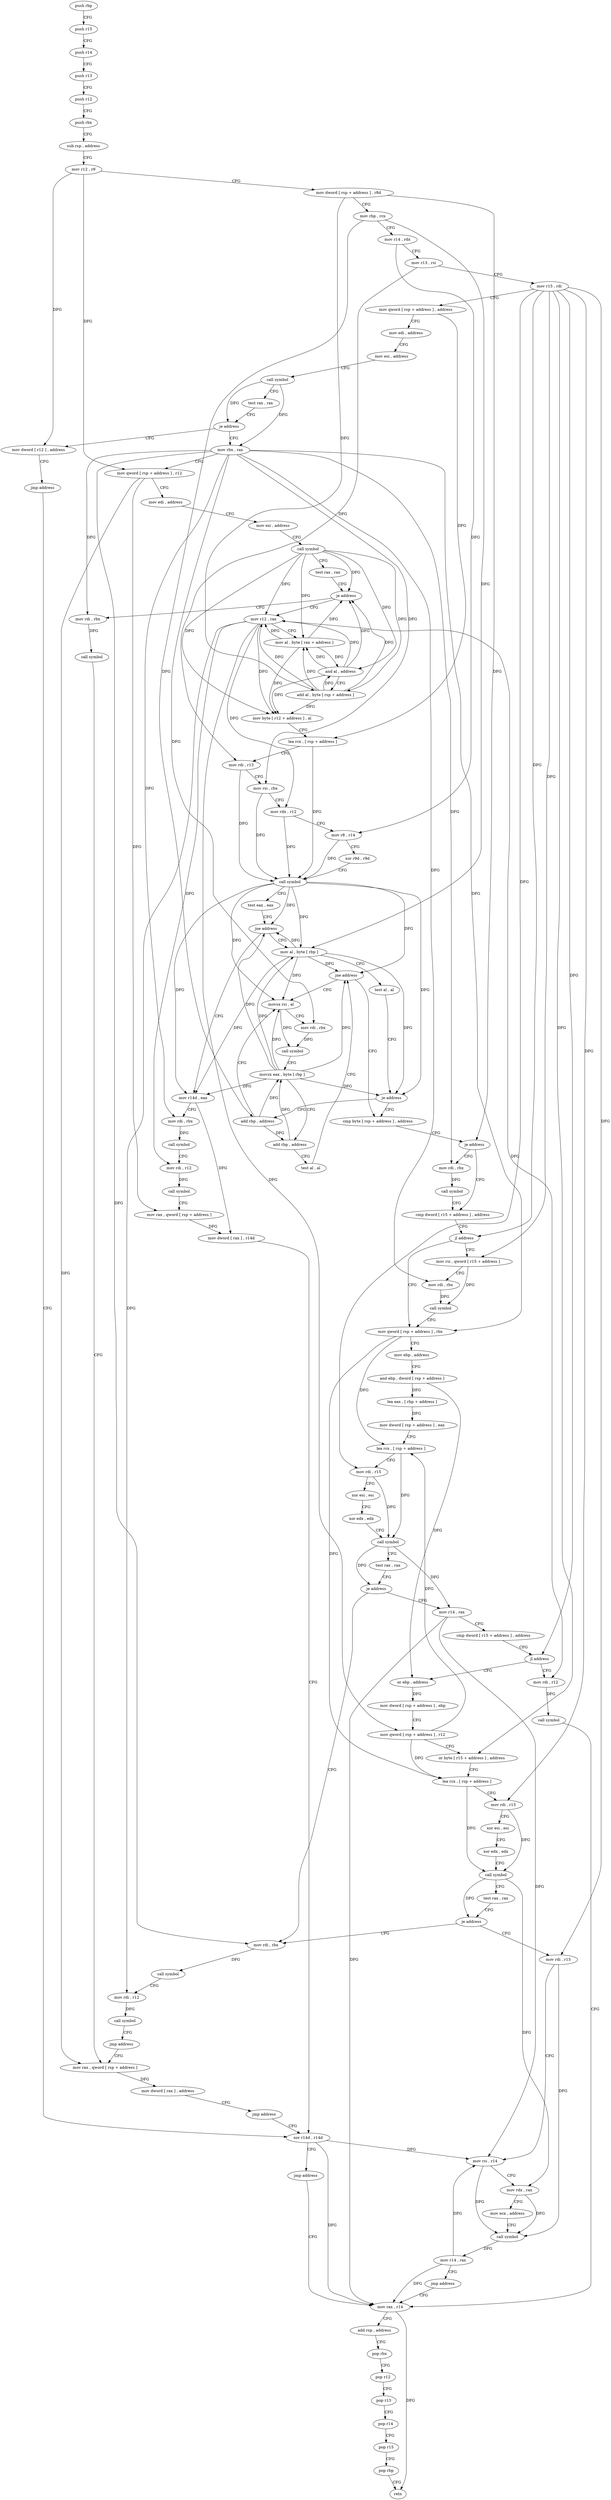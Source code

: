digraph "func" {
"4231968" [label = "push rbp" ]
"4231969" [label = "push r15" ]
"4231971" [label = "push r14" ]
"4231973" [label = "push r13" ]
"4231975" [label = "push r12" ]
"4231977" [label = "push rbx" ]
"4231978" [label = "sub rsp , address" ]
"4231982" [label = "mov r12 , r9" ]
"4231985" [label = "mov dword [ rsp + address ] , r8d" ]
"4231990" [label = "mov rbp , rcx" ]
"4231993" [label = "mov r14 , rdx" ]
"4231996" [label = "mov r13 , rsi" ]
"4231999" [label = "mov r15 , rdi" ]
"4232002" [label = "mov qword [ rsp + address ] , address" ]
"4232011" [label = "mov edi , address" ]
"4232016" [label = "mov esi , address" ]
"4232021" [label = "call symbol" ]
"4232026" [label = "test rax , rax" ]
"4232029" [label = "je address" ]
"4232355" [label = "mov dword [ r12 ] , address" ]
"4232035" [label = "mov rbx , rax" ]
"4232363" [label = "jmp address" ]
"4232413" [label = "xor r14d , r14d" ]
"4232038" [label = "mov qword [ rsp + address ] , r12" ]
"4232043" [label = "mov edi , address" ]
"4232048" [label = "mov esi , address" ]
"4232053" [label = "call symbol" ]
"4232058" [label = "test rax , rax" ]
"4232061" [label = "je address" ]
"4232365" [label = "mov rdi , rbx" ]
"4232067" [label = "mov r12 , rax" ]
"4232416" [label = "jmp address" ]
"4232319" [label = "mov rax , r14" ]
"4232368" [label = "call symbol" ]
"4232373" [label = "mov rax , qword [ rsp + address ]" ]
"4232070" [label = "mov al , byte [ rax + address ]" ]
"4232073" [label = "and al , address" ]
"4232075" [label = "add al , byte [ rsp + address ]" ]
"4232079" [label = "mov byte [ r12 + address ] , al" ]
"4232084" [label = "lea rcx , [ rsp + address ]" ]
"4232089" [label = "mov rdi , r13" ]
"4232092" [label = "mov rsi , rbx" ]
"4232095" [label = "mov rdx , r12" ]
"4232098" [label = "mov r8 , r14" ]
"4232101" [label = "xor r9d , r9d" ]
"4232104" [label = "call symbol" ]
"4232109" [label = "test eax , eax" ]
"4232111" [label = "jne address" ]
"4232386" [label = "mov r14d , eax" ]
"4232117" [label = "mov al , byte [ rbp ]" ]
"4232322" [label = "add rsp , address" ]
"4232326" [label = "pop rbx" ]
"4232327" [label = "pop r12" ]
"4232329" [label = "pop r13" ]
"4232331" [label = "pop r14" ]
"4232333" [label = "pop r15" ]
"4232335" [label = "pop rbp" ]
"4232336" [label = "retn" ]
"4232389" [label = "mov rdi , rbx" ]
"4232392" [label = "call symbol" ]
"4232397" [label = "mov rdi , r12" ]
"4232400" [label = "call symbol" ]
"4232405" [label = "mov rax , qword [ rsp + address ]" ]
"4232410" [label = "mov dword [ rax ] , r14d" ]
"4232120" [label = "test al , al" ]
"4232122" [label = "je address" ]
"4232152" [label = "cmp byte [ rsp + address ] , address" ]
"4232124" [label = "add rbp , address" ]
"4232157" [label = "je address" ]
"4232167" [label = "cmp dword [ r15 + address ] , address" ]
"4232159" [label = "mov rdi , rbx" ]
"4232128" [label = "movsx rsi , al" ]
"4232175" [label = "jl address" ]
"4232189" [label = "mov qword [ rsp + address ] , rbx" ]
"4232177" [label = "mov rsi , qword [ r15 + address ]" ]
"4232162" [label = "call symbol" ]
"4232132" [label = "mov rdi , rbx" ]
"4232135" [label = "call symbol" ]
"4232140" [label = "movzx eax , byte [ rbp ]" ]
"4232144" [label = "add rbp , address" ]
"4232148" [label = "test al , al" ]
"4232150" [label = "jne address" ]
"4232194" [label = "mov ebp , address" ]
"4232199" [label = "and ebp , dword [ rsp + address ]" ]
"4232203" [label = "lea eax , [ rbp + address ]" ]
"4232206" [label = "mov dword [ rsp + address ] , eax" ]
"4232210" [label = "lea rcx , [ rsp + address ]" ]
"4232215" [label = "mov rdi , r15" ]
"4232218" [label = "xor esi , esi" ]
"4232220" [label = "xor edx , edx" ]
"4232222" [label = "call symbol" ]
"4232227" [label = "test rax , rax" ]
"4232230" [label = "je address" ]
"4232337" [label = "mov rdi , rbx" ]
"4232232" [label = "mov r14 , rax" ]
"4232181" [label = "mov rdi , rbx" ]
"4232184" [label = "call symbol" ]
"4232340" [label = "call symbol" ]
"4232345" [label = "mov rdi , r12" ]
"4232348" [label = "call symbol" ]
"4232353" [label = "jmp address" ]
"4232235" [label = "cmp dword [ r15 + address ] , address" ]
"4232243" [label = "jl address" ]
"4232311" [label = "mov rdi , r12" ]
"4232245" [label = "or ebp , address" ]
"4232378" [label = "mov dword [ rax ] , address" ]
"4232384" [label = "jmp address" ]
"4232314" [label = "call symbol" ]
"4232248" [label = "mov dword [ rsp + address ] , ebp" ]
"4232252" [label = "mov qword [ rsp + address ] , r12" ]
"4232257" [label = "or byte [ r15 + address ] , address" ]
"4232265" [label = "lea rcx , [ rsp + address ]" ]
"4232270" [label = "mov rdi , r15" ]
"4232273" [label = "xor esi , esi" ]
"4232275" [label = "xor edx , edx" ]
"4232277" [label = "call symbol" ]
"4232282" [label = "test rax , rax" ]
"4232285" [label = "je address" ]
"4232287" [label = "mov rdi , r15" ]
"4232290" [label = "mov rsi , r14" ]
"4232293" [label = "mov rdx , rax" ]
"4232296" [label = "mov ecx , address" ]
"4232301" [label = "call symbol" ]
"4232306" [label = "mov r14 , rax" ]
"4232309" [label = "jmp address" ]
"4231968" -> "4231969" [ label = "CFG" ]
"4231969" -> "4231971" [ label = "CFG" ]
"4231971" -> "4231973" [ label = "CFG" ]
"4231973" -> "4231975" [ label = "CFG" ]
"4231975" -> "4231977" [ label = "CFG" ]
"4231977" -> "4231978" [ label = "CFG" ]
"4231978" -> "4231982" [ label = "CFG" ]
"4231982" -> "4231985" [ label = "CFG" ]
"4231982" -> "4232355" [ label = "DFG" ]
"4231982" -> "4232038" [ label = "DFG" ]
"4231985" -> "4231990" [ label = "CFG" ]
"4231985" -> "4232075" [ label = "DFG" ]
"4231985" -> "4232157" [ label = "DFG" ]
"4231990" -> "4231993" [ label = "CFG" ]
"4231990" -> "4232117" [ label = "DFG" ]
"4231990" -> "4232124" [ label = "DFG" ]
"4231993" -> "4231996" [ label = "CFG" ]
"4231993" -> "4232098" [ label = "DFG" ]
"4231996" -> "4231999" [ label = "CFG" ]
"4231996" -> "4232089" [ label = "DFG" ]
"4231999" -> "4232002" [ label = "CFG" ]
"4231999" -> "4232175" [ label = "DFG" ]
"4231999" -> "4232215" [ label = "DFG" ]
"4231999" -> "4232177" [ label = "DFG" ]
"4231999" -> "4232243" [ label = "DFG" ]
"4231999" -> "4232257" [ label = "DFG" ]
"4231999" -> "4232270" [ label = "DFG" ]
"4231999" -> "4232287" [ label = "DFG" ]
"4232002" -> "4232011" [ label = "CFG" ]
"4232002" -> "4232084" [ label = "DFG" ]
"4232011" -> "4232016" [ label = "CFG" ]
"4232016" -> "4232021" [ label = "CFG" ]
"4232021" -> "4232026" [ label = "CFG" ]
"4232021" -> "4232029" [ label = "DFG" ]
"4232021" -> "4232035" [ label = "DFG" ]
"4232026" -> "4232029" [ label = "CFG" ]
"4232029" -> "4232355" [ label = "CFG" ]
"4232029" -> "4232035" [ label = "CFG" ]
"4232355" -> "4232363" [ label = "CFG" ]
"4232035" -> "4232038" [ label = "CFG" ]
"4232035" -> "4232365" [ label = "DFG" ]
"4232035" -> "4232092" [ label = "DFG" ]
"4232035" -> "4232389" [ label = "DFG" ]
"4232035" -> "4232159" [ label = "DFG" ]
"4232035" -> "4232132" [ label = "DFG" ]
"4232035" -> "4232189" [ label = "DFG" ]
"4232035" -> "4232181" [ label = "DFG" ]
"4232035" -> "4232337" [ label = "DFG" ]
"4232363" -> "4232413" [ label = "CFG" ]
"4232413" -> "4232416" [ label = "CFG" ]
"4232413" -> "4232319" [ label = "DFG" ]
"4232413" -> "4232290" [ label = "DFG" ]
"4232038" -> "4232043" [ label = "CFG" ]
"4232038" -> "4232373" [ label = "DFG" ]
"4232038" -> "4232405" [ label = "DFG" ]
"4232043" -> "4232048" [ label = "CFG" ]
"4232048" -> "4232053" [ label = "CFG" ]
"4232053" -> "4232058" [ label = "CFG" ]
"4232053" -> "4232061" [ label = "DFG" ]
"4232053" -> "4232067" [ label = "DFG" ]
"4232053" -> "4232070" [ label = "DFG" ]
"4232053" -> "4232073" [ label = "DFG" ]
"4232053" -> "4232075" [ label = "DFG" ]
"4232053" -> "4232079" [ label = "DFG" ]
"4232058" -> "4232061" [ label = "CFG" ]
"4232061" -> "4232365" [ label = "CFG" ]
"4232061" -> "4232067" [ label = "CFG" ]
"4232365" -> "4232368" [ label = "DFG" ]
"4232067" -> "4232070" [ label = "CFG" ]
"4232067" -> "4232079" [ label = "DFG" ]
"4232067" -> "4232095" [ label = "DFG" ]
"4232067" -> "4232397" [ label = "DFG" ]
"4232067" -> "4232345" [ label = "DFG" ]
"4232067" -> "4232311" [ label = "DFG" ]
"4232067" -> "4232252" [ label = "DFG" ]
"4232416" -> "4232319" [ label = "CFG" ]
"4232319" -> "4232322" [ label = "CFG" ]
"4232319" -> "4232336" [ label = "DFG" ]
"4232368" -> "4232373" [ label = "CFG" ]
"4232373" -> "4232378" [ label = "DFG" ]
"4232070" -> "4232073" [ label = "DFG" ]
"4232070" -> "4232061" [ label = "DFG" ]
"4232070" -> "4232067" [ label = "DFG" ]
"4232070" -> "4232079" [ label = "DFG" ]
"4232073" -> "4232075" [ label = "CFG" ]
"4232073" -> "4232061" [ label = "DFG" ]
"4232073" -> "4232067" [ label = "DFG" ]
"4232073" -> "4232070" [ label = "DFG" ]
"4232073" -> "4232079" [ label = "DFG" ]
"4232075" -> "4232079" [ label = "DFG" ]
"4232075" -> "4232061" [ label = "DFG" ]
"4232075" -> "4232067" [ label = "DFG" ]
"4232075" -> "4232070" [ label = "DFG" ]
"4232075" -> "4232073" [ label = "DFG" ]
"4232079" -> "4232084" [ label = "CFG" ]
"4232084" -> "4232089" [ label = "CFG" ]
"4232084" -> "4232104" [ label = "DFG" ]
"4232089" -> "4232092" [ label = "CFG" ]
"4232089" -> "4232104" [ label = "DFG" ]
"4232092" -> "4232095" [ label = "CFG" ]
"4232092" -> "4232104" [ label = "DFG" ]
"4232095" -> "4232098" [ label = "CFG" ]
"4232095" -> "4232104" [ label = "DFG" ]
"4232098" -> "4232101" [ label = "CFG" ]
"4232098" -> "4232104" [ label = "DFG" ]
"4232101" -> "4232104" [ label = "CFG" ]
"4232104" -> "4232109" [ label = "CFG" ]
"4232104" -> "4232111" [ label = "DFG" ]
"4232104" -> "4232386" [ label = "DFG" ]
"4232104" -> "4232117" [ label = "DFG" ]
"4232104" -> "4232122" [ label = "DFG" ]
"4232104" -> "4232128" [ label = "DFG" ]
"4232104" -> "4232150" [ label = "DFG" ]
"4232109" -> "4232111" [ label = "CFG" ]
"4232111" -> "4232386" [ label = "CFG" ]
"4232111" -> "4232117" [ label = "CFG" ]
"4232386" -> "4232389" [ label = "CFG" ]
"4232386" -> "4232410" [ label = "DFG" ]
"4232117" -> "4232120" [ label = "CFG" ]
"4232117" -> "4232111" [ label = "DFG" ]
"4232117" -> "4232386" [ label = "DFG" ]
"4232117" -> "4232122" [ label = "DFG" ]
"4232117" -> "4232128" [ label = "DFG" ]
"4232117" -> "4232150" [ label = "DFG" ]
"4232322" -> "4232326" [ label = "CFG" ]
"4232326" -> "4232327" [ label = "CFG" ]
"4232327" -> "4232329" [ label = "CFG" ]
"4232329" -> "4232331" [ label = "CFG" ]
"4232331" -> "4232333" [ label = "CFG" ]
"4232333" -> "4232335" [ label = "CFG" ]
"4232335" -> "4232336" [ label = "CFG" ]
"4232389" -> "4232392" [ label = "DFG" ]
"4232392" -> "4232397" [ label = "CFG" ]
"4232397" -> "4232400" [ label = "DFG" ]
"4232400" -> "4232405" [ label = "CFG" ]
"4232405" -> "4232410" [ label = "DFG" ]
"4232410" -> "4232413" [ label = "CFG" ]
"4232120" -> "4232122" [ label = "CFG" ]
"4232122" -> "4232152" [ label = "CFG" ]
"4232122" -> "4232124" [ label = "CFG" ]
"4232152" -> "4232157" [ label = "CFG" ]
"4232124" -> "4232128" [ label = "CFG" ]
"4232124" -> "4232140" [ label = "DFG" ]
"4232124" -> "4232144" [ label = "DFG" ]
"4232157" -> "4232167" [ label = "CFG" ]
"4232157" -> "4232159" [ label = "CFG" ]
"4232167" -> "4232175" [ label = "CFG" ]
"4232159" -> "4232162" [ label = "DFG" ]
"4232128" -> "4232132" [ label = "CFG" ]
"4232128" -> "4232135" [ label = "DFG" ]
"4232175" -> "4232189" [ label = "CFG" ]
"4232175" -> "4232177" [ label = "CFG" ]
"4232189" -> "4232194" [ label = "CFG" ]
"4232189" -> "4232210" [ label = "DFG" ]
"4232189" -> "4232265" [ label = "DFG" ]
"4232177" -> "4232181" [ label = "CFG" ]
"4232177" -> "4232184" [ label = "DFG" ]
"4232162" -> "4232167" [ label = "CFG" ]
"4232132" -> "4232135" [ label = "DFG" ]
"4232135" -> "4232140" [ label = "CFG" ]
"4232140" -> "4232144" [ label = "CFG" ]
"4232140" -> "4232111" [ label = "DFG" ]
"4232140" -> "4232386" [ label = "DFG" ]
"4232140" -> "4232122" [ label = "DFG" ]
"4232140" -> "4232128" [ label = "DFG" ]
"4232140" -> "4232117" [ label = "DFG" ]
"4232140" -> "4232150" [ label = "DFG" ]
"4232144" -> "4232148" [ label = "CFG" ]
"4232144" -> "4232140" [ label = "DFG" ]
"4232148" -> "4232150" [ label = "CFG" ]
"4232150" -> "4232128" [ label = "CFG" ]
"4232150" -> "4232152" [ label = "CFG" ]
"4232194" -> "4232199" [ label = "CFG" ]
"4232199" -> "4232203" [ label = "DFG" ]
"4232199" -> "4232245" [ label = "DFG" ]
"4232203" -> "4232206" [ label = "DFG" ]
"4232206" -> "4232210" [ label = "CFG" ]
"4232210" -> "4232215" [ label = "CFG" ]
"4232210" -> "4232222" [ label = "DFG" ]
"4232215" -> "4232218" [ label = "CFG" ]
"4232215" -> "4232222" [ label = "DFG" ]
"4232218" -> "4232220" [ label = "CFG" ]
"4232220" -> "4232222" [ label = "CFG" ]
"4232222" -> "4232227" [ label = "CFG" ]
"4232222" -> "4232230" [ label = "DFG" ]
"4232222" -> "4232232" [ label = "DFG" ]
"4232227" -> "4232230" [ label = "CFG" ]
"4232230" -> "4232337" [ label = "CFG" ]
"4232230" -> "4232232" [ label = "CFG" ]
"4232337" -> "4232340" [ label = "DFG" ]
"4232232" -> "4232235" [ label = "CFG" ]
"4232232" -> "4232319" [ label = "DFG" ]
"4232232" -> "4232290" [ label = "DFG" ]
"4232181" -> "4232184" [ label = "DFG" ]
"4232184" -> "4232189" [ label = "CFG" ]
"4232340" -> "4232345" [ label = "CFG" ]
"4232345" -> "4232348" [ label = "DFG" ]
"4232348" -> "4232353" [ label = "CFG" ]
"4232353" -> "4232373" [ label = "CFG" ]
"4232235" -> "4232243" [ label = "CFG" ]
"4232243" -> "4232311" [ label = "CFG" ]
"4232243" -> "4232245" [ label = "CFG" ]
"4232311" -> "4232314" [ label = "DFG" ]
"4232245" -> "4232248" [ label = "DFG" ]
"4232378" -> "4232384" [ label = "CFG" ]
"4232384" -> "4232413" [ label = "CFG" ]
"4232314" -> "4232319" [ label = "CFG" ]
"4232248" -> "4232252" [ label = "CFG" ]
"4232252" -> "4232257" [ label = "CFG" ]
"4232252" -> "4232210" [ label = "DFG" ]
"4232252" -> "4232265" [ label = "DFG" ]
"4232257" -> "4232265" [ label = "CFG" ]
"4232265" -> "4232270" [ label = "CFG" ]
"4232265" -> "4232277" [ label = "DFG" ]
"4232270" -> "4232273" [ label = "CFG" ]
"4232270" -> "4232277" [ label = "DFG" ]
"4232273" -> "4232275" [ label = "CFG" ]
"4232275" -> "4232277" [ label = "CFG" ]
"4232277" -> "4232282" [ label = "CFG" ]
"4232277" -> "4232285" [ label = "DFG" ]
"4232277" -> "4232293" [ label = "DFG" ]
"4232282" -> "4232285" [ label = "CFG" ]
"4232285" -> "4232337" [ label = "CFG" ]
"4232285" -> "4232287" [ label = "CFG" ]
"4232287" -> "4232290" [ label = "CFG" ]
"4232287" -> "4232301" [ label = "DFG" ]
"4232290" -> "4232293" [ label = "CFG" ]
"4232290" -> "4232301" [ label = "DFG" ]
"4232293" -> "4232296" [ label = "CFG" ]
"4232293" -> "4232301" [ label = "DFG" ]
"4232296" -> "4232301" [ label = "CFG" ]
"4232301" -> "4232306" [ label = "DFG" ]
"4232306" -> "4232309" [ label = "CFG" ]
"4232306" -> "4232319" [ label = "DFG" ]
"4232306" -> "4232290" [ label = "DFG" ]
"4232309" -> "4232319" [ label = "CFG" ]
}
